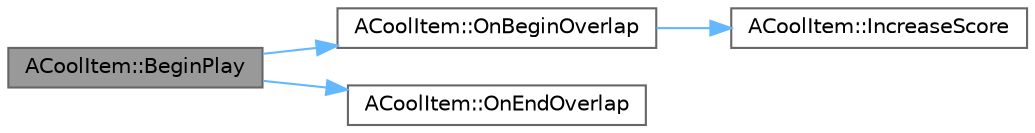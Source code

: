 digraph "ACoolItem::BeginPlay"
{
 // LATEX_PDF_SIZE
  bgcolor="transparent";
  edge [fontname=Helvetica,fontsize=10,labelfontname=Helvetica,labelfontsize=10];
  node [fontname=Helvetica,fontsize=10,shape=box,height=0.2,width=0.4];
  rankdir="LR";
  Node1 [id="Node000001",label="ACoolItem::BeginPlay",height=0.2,width=0.4,color="gray40", fillcolor="grey60", style="filled", fontcolor="black",tooltip=" "];
  Node1 -> Node2 [id="edge1_Node000001_Node000002",color="steelblue1",style="solid",tooltip=" "];
  Node2 [id="Node000002",label="ACoolItem::OnBeginOverlap",height=0.2,width=0.4,color="grey40", fillcolor="white", style="filled",URL="$class_a_cool_item.html#a4515fb3ec2e6a7b7810cdac8687992b6",tooltip=" "];
  Node2 -> Node3 [id="edge2_Node000002_Node000003",color="steelblue1",style="solid",tooltip=" "];
  Node3 [id="Node000003",label="ACoolItem::IncreaseScore",height=0.2,width=0.4,color="grey40", fillcolor="white", style="filled",URL="$class_a_cool_item.html#a7b6a9c74adbdb3f3d1e371ec96604675",tooltip=" "];
  Node1 -> Node4 [id="edge3_Node000001_Node000004",color="steelblue1",style="solid",tooltip=" "];
  Node4 [id="Node000004",label="ACoolItem::OnEndOverlap",height=0.2,width=0.4,color="grey40", fillcolor="white", style="filled",URL="$class_a_cool_item.html#ab04d9259a496d6be8122142ea6b3e3cc",tooltip=" "];
}
